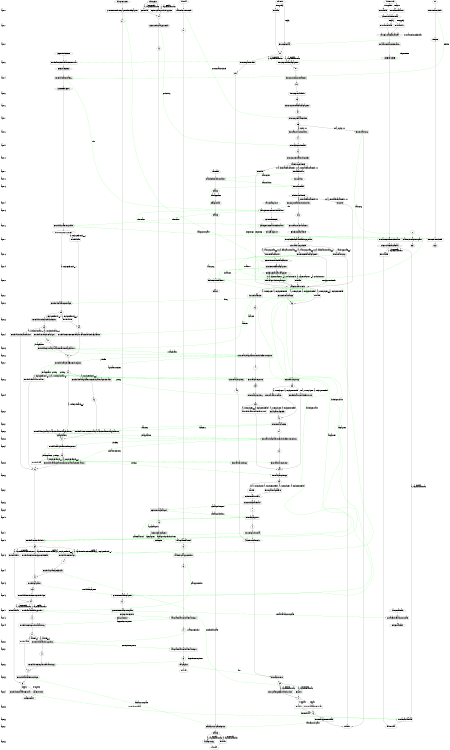digraph state_graph {
	rankdir=TB;
	size="8,5;"
	layer_0 [shape=plaintext, label="layer 0"];
	layer_1 [shape=plaintext, label="layer 1"];
	layer_0 -> layer_1 [style=invis];
	layer_2 [shape=plaintext, label="layer 2"];
	layer_1 -> layer_2 [style=invis];
	layer_3 [shape=plaintext, label="layer 3"];
	layer_2 -> layer_3 [style=invis];
	layer_4 [shape=plaintext, label="layer 4"];
	layer_3 -> layer_4 [style=invis];
	layer_5 [shape=plaintext, label="layer 5"];
	layer_4 -> layer_5 [style=invis];
	layer_6 [shape=plaintext, label="layer 6"];
	layer_5 -> layer_6 [style=invis];
	layer_7 [shape=plaintext, label="layer 7"];
	layer_6 -> layer_7 [style=invis];
	layer_8 [shape=plaintext, label="layer 8"];
	layer_7 -> layer_8 [style=invis];
	layer_9 [shape=plaintext, label="layer 9"];
	layer_8 -> layer_9 [style=invis];
	layer_10 [shape=plaintext, label="layer 10"];
	layer_9 -> layer_10 [style=invis];
	layer_11 [shape=plaintext, label="layer 11"];
	layer_10 -> layer_11 [style=invis];
	layer_12 [shape=plaintext, label="layer 12"];
	layer_11 -> layer_12 [style=invis];
	layer_13 [shape=plaintext, label="layer 13"];
	layer_12 -> layer_13 [style=invis];
	layer_14 [shape=plaintext, label="layer 14"];
	layer_13 -> layer_14 [style=invis];
	layer_15 [shape=plaintext, label="layer 15"];
	layer_14 -> layer_15 [style=invis];
	layer_16 [shape=plaintext, label="layer 16"];
	layer_15 -> layer_16 [style=invis];
	layer_17 [shape=plaintext, label="layer 17"];
	layer_16 -> layer_17 [style=invis];
	layer_18 [shape=plaintext, label="layer 18"];
	layer_17 -> layer_18 [style=invis];
	layer_19 [shape=plaintext, label="layer 19"];
	layer_18 -> layer_19 [style=invis];
	layer_20 [shape=plaintext, label="layer 20"];
	layer_19 -> layer_20 [style=invis];
	layer_21 [shape=plaintext, label="layer 21"];
	layer_20 -> layer_21 [style=invis];
	layer_22 [shape=plaintext, label="layer 22"];
	layer_21 -> layer_22 [style=invis];
	layer_23 [shape=plaintext, label="layer 23"];
	layer_22 -> layer_23 [style=invis];
	layer_24 [shape=plaintext, label="layer 24"];
	layer_23 -> layer_24 [style=invis];
	layer_25 [shape=plaintext, label="layer 25"];
	layer_24 -> layer_25 [style=invis];
	layer_26 [shape=plaintext, label="layer 26"];
	layer_25 -> layer_26 [style=invis];
	layer_27 [shape=plaintext, label="layer 27"];
	layer_26 -> layer_27 [style=invis];
	layer_28 [shape=plaintext, label="layer 28"];
	layer_27 -> layer_28 [style=invis];
	layer_29 [shape=plaintext, label="layer 29"];
	layer_28 -> layer_29 [style=invis];
	layer_30 [shape=plaintext, label="layer 30"];
	layer_29 -> layer_30 [style=invis];
	layer_31 [shape=plaintext, label="layer 31"];
	layer_30 -> layer_31 [style=invis];
	layer_32 [shape=plaintext, label="layer 32"];
	layer_31 -> layer_32 [style=invis];
	layer_33 [shape=plaintext, label="layer 33"];
	layer_32 -> layer_33 [style=invis];
	layer_34 [shape=plaintext, label="layer 34"];
	layer_33 -> layer_34 [style=invis];
	layer_35 [shape=plaintext, label="layer 35"];
	layer_34 -> layer_35 [style=invis];
	layer_36 [shape=plaintext, label="layer 36"];
	layer_35 -> layer_36 [style=invis];
	layer_37 [shape=plaintext, label="layer 37"];
	layer_36 -> layer_37 [style=invis];
	layer_38 [shape=plaintext, label="layer 38"];
	layer_37 -> layer_38 [style=invis];
	layer_39 [shape=plaintext, label="layer 39"];
	layer_38 -> layer_39 [style=invis];
	layer_40 [shape=plaintext, label="layer 40"];
	layer_39 -> layer_40 [style=invis];
	layer_41 [shape=plaintext, label="layer 41"];
	layer_40 -> layer_41 [style=invis];
	layer_42 [shape=plaintext, label="layer 42"];
	layer_41 -> layer_42 [style=invis];
	layer_43 [shape=plaintext, label="layer 43"];
	layer_42 -> layer_43 [style=invis];
	layer_44 [shape=plaintext, label="layer 44"];
	layer_43 -> layer_44 [style=invis];
	layer_45 [shape=plaintext, label="layer 45"];
	layer_44 -> layer_45 [style=invis];
	layer_46 [shape=plaintext, label="layer 46"];
	layer_45 -> layer_46 [style=invis];
	layer_47 [shape=plaintext, label="layer 47"];
	layer_46 -> layer_47 [style=invis];
	layer_48 [shape=plaintext, label="layer 48"];
	layer_47 -> layer_48 [style=invis];
	layer_49 [shape=plaintext, label="layer 49"];
	layer_48 -> layer_49 [style=invis];
	layer_50 [shape=plaintext, label="layer 50"];
	layer_49 -> layer_50 [style=invis];
	layer_51 [shape=plaintext, label="layer 51"];
	layer_50 -> layer_51 [style=invis];
	layer_52 [shape=plaintext, label="layer 52"];
	layer_51 -> layer_52 [style=invis];
	layer_53 [shape=plaintext, label="layer 53"];
	layer_52 -> layer_53 [style=invis];
	layer_54 [shape=plaintext, label="layer 54"];
	layer_53 -> layer_54 [style=invis];
	layer_55 [shape=plaintext, label="layer 55"];
	layer_54 -> layer_55 [style=invis];
	layer_56 [shape=plaintext, label="layer 56"];
	layer_55 -> layer_56 [style=invis];
	layer_57 [shape=plaintext, label="layer 57"];
	layer_56 -> layer_57 [style=invis];
	layer_58 [shape=plaintext, label="layer 58"];
	layer_57 -> layer_58 [style=invis];
	
	/* States */
	Firm_XXX2 [label = "XXX2"]
	Firm_UPDATE [label = "UPDATE"]
	Firm_XXX [label = "XXX"]
	Firm_15 [label = "15"]
	Firm_start_Firm [label = "start_Firm"]
	Firm_09b [label = "09b"]
	Firm_08 [label = "08"]
	Firm_07 [label = "07"]
	Firm_09a [label = "09a"]
	Firm_06 [label = "06"]
	Firm_03d [label = "03d"]
	Firm_09c [label = "09c"]
	Firm_05b [label = "05b"]
	Firm_05a [label = "05a"]
	Firm_04 [label = "04"]
	Firm_03c [label = "03c"]
	Firm_03 [label = "03"]
	Firm_Firm_tries_to_resolve_financial_crisis [label = "Firm_tries_to_resolve_financial_crisis"]
	Firm_Firm_bankruptcy_checked [label = "Firm_bankruptcy_checked"]
	Firm_End_Firm_Financial_Role [label = "End_Firm_Financial_Role"]
	Firm_0003 [label = "0003"]
	Firm_end_Firm [label = "end_Firm"]
	Firm_004 [label = "004"]
	Firm_003 [label = "003"]
	Firm_002 [label = "002"]
	Firm_001 [label = "001"]
	Firm_End_Firm_Credit_Role [label = "End_Firm_Credit_Role"]
	Firm_Firm_Credit_02 [label = "Firm_Credit_02"]
	Firm_Start_Firm_Credit_Role [label = "Start_Firm_Credit_Role"]
	Firm_14 [label = "14"]
	Firm_13b [label = "13b"]
	Firm_Start_Firm_Seller_Role [label = "Start_Firm_Seller_Role"]
	Firm_12 [label = "12"]
	Firm_11 [label = "11"]
	Firm_End_Firm_Labour_Role [label = "End_Firm_Labour_Role"]
	Firm_Start_Firm_Labour_Role [label = "Start_Firm_Labour_Role"]
	Firm_End_Firm_Financial_Management [label = "End_Firm_Financial_Management"]
	Firm_02 [label = "02"]
	Firm_00b [label = "00b"]
	Firm_00 [label = "00"]
	Firm_01 [label = "01"]
	Firm_005 [label = "005"]
	Household_WAITORDERSTATUS [label = "WAITORDERSTATUS"]
	Household_SELECTSTRATEGY [label = "SELECTSTRATEGY"]
	Household_START_HOUSEHOLD [label = "START_HOUSEHOLD"]
	Household_end_Household [label = "end_Household"]
	Household_05 [label = "05"]
	Household_04 [label = "04"]
	Household_03 [label = "03"]
	Household_02 [label = "02"]
	Household_01b [label = "01b"]
	Household_01 [label = "01"]
	Household_01e [label = "01e"]
	Household_01a [label = "01a"]
	Household_01d [label = "01d"]
	Household_EXIT_FINANCIAL_MARKET [label = "EXIT_FINANCIAL_MARKET"]
	Household_12 [label = "12"]
	Household_14 [label = "14"]
	Household_11 [label = "11"]
	Household_10 [label = "10"]
	Household_15 [label = "15"]
	Household_08b [label = "08b"]
	Household_08 [label = "08"]
	Household_07 [label = "07"]
	Household_09 [label = "09"]
	Household_06b [label = "06b"]
	Household_06 [label = "06"]
	Mall_end_Mall [label = "end_Mall"]
	Mall_05 [label = "05"]
	Mall_04 [label = "04"]
	Mall_03 [label = "03"]
	Mall_02 [label = "02"]
	Mall_01 [label = "01"]
	Mall_start_Mall [label = "start_Mall"]
	IGFirm_end_IGFirm [label = "end_IGFirm"]
	IGFirm_03 [label = "03"]
	IGFirm_02 [label = "02"]
	IGFirm_01 [label = "01"]
	IGFirm_start_IGFirm [label = "start_IGFirm"]
	Eurostat_WAITENDMARKET [label = "WAITENDMARKET"]
	Eurostat_end_Eurostat [label = "end_Eurostat"]
	Eurostat_End_Eurostat_Financial_Data [label = "End_Eurostat_Financial_Data"]
	Eurostat_Start_Eurostat_Financial_Data [label = "Start_Eurostat_Financial_Data"]
	Eurostat_Start_Eurostat_Firm_Data [label = "Start_Eurostat_Firm_Data"]
	Eurostat_start_Eurostat [label = "start_Eurostat"]
	Clearinghouse_end_Clearinghouse [label = "end_Clearinghouse"]
	Clearinghouse_COMPUTEDPRICES [label = "COMPUTEDPRICES"]
	Clearinghouse_start_Clearinghouse [label = "start_Clearinghouse"]
	Bank_BB1 [label = "BB1"]
	Bank_BB [label = "BB"]
	Bank_end_Bank [label = "end_Bank"]
	Bank_Bank_05 [label = "Bank_05"]
	Bank_Bank_04 [label = "Bank_04"]
	Bank_Bank_03 [label = "Bank_03"]
	Bank_Bank_02 [label = "Bank_02"]
	Bank_start_Bank [label = "start_Bank"]
	Government_end_Government [label = "end_Government"]
	Government_02 [label = "02"]
	Government_01 [label = "01"]
	Government_start_Government [label = "start_Government"]
	Central_Bank_end_Central_Bank [label = "end_Central_Bank"]
	Central_Bank_start_Central_Bank [label = "start_Central_Bank"]
	Firm_Firm_calc_production_quantity_005_01 [label = "Firm_calc_production_quantity", shape = rect]
	Firm_Firm_set_quantities_zero_00_00b [label = "Firm_set_quantities_zero", shape = rect]
	Firm_Firm_calc_input_demands_01_02 [label = "Firm_calc_input_demands", shape = rect]
	Firm_Firm_calc_production_quantity_2_End_Firm_Financial_Management_Start_Firm_Labour_Role [label = "Firm_calc_production_quantity_2", shape = rect]
	Firm_Firm_idle_End_Firm_Financial_Management_Start_Firm_Labour_Role [label = "Firm_idle", shape = rect]
	Firm_Firm_send_capital_demand_End_Firm_Labour_Role_11 [label = "Firm_send_capital_demand", shape = rect]
	Firm_Firm_calc_pay_costs_11_12 [label = "Firm_calc_pay_costs", shape = rect]
	Firm_Firm_send_goods_to_mall_12_Start_Firm_Seller_Role [label = "Firm_send_goods_to_mall", shape = rect]
	Firm_Firm_calc_revenue_Start_Firm_Seller_Role_13b [label = "Firm_calc_revenue", shape = rect]
	Firm_Firm_update_specific_skills_of_workers_13b_14 [label = "Firm_update_specific_skills_of_workers", shape = rect]
	Firm_Firm_idle_13b_14 [label = "Firm_idle", shape = rect]
	Firm_Firm_ask_for_loan_Start_Firm_Credit_Role_Firm_Credit_02 [label = "Firm_ask_for_loan", shape = rect]
	Firm_Firm_choose_bank_Firm_Credit_02_End_Firm_Credit_Role [label = "Firm_choose_bank", shape = rect]
	Firm_Firm_compute_financial_payments_00_001 [label = "Firm_compute_financial_payments", shape = rect]
	Firm_Firm_compute_income_statement_001_002 [label = "Firm_compute_income_statement", shape = rect]
	Firm_Firm_compute_dividends_002_003 [label = "Firm_compute_dividends", shape = rect]
	Firm_Firm_compute_total_financial_payments_003_004 [label = "Firm_compute_total_financial_payments", shape = rect]
	Firm_Firm_compute_balance_sheet_004_005 [label = "Firm_compute_balance_sheet", shape = rect]
	Firm_Firm_in_bankruptcy_005_end_Firm [label = "Firm_in_bankruptcy", shape = rect]
	Firm_Firm_compute_total_liquidity_needs_02_Start_Firm_Credit_Role [label = "Firm_compute_total_liquidity_needs", shape = rect]
	Firm_Firm_compute_and_send_stock_orders_End_Firm_Credit_Role_0003 [label = "Firm_compute_and_send_stock_orders", shape = rect]
	Firm_Firm_reads_stock_transactions_0003_End_Firm_Financial_Role [label = "Firm_reads_stock_transactions", shape = rect]
	Firm_Firm_check_financial_and_bankruptcy_state_End_Firm_Financial_Role_Firm_bankruptcy_checked [label = "Firm_check_financial_and_bankruptcy_state", shape = rect]
	Firm_Firm_in_bankruptcy_Firm_bankruptcy_checked_end_Firm [label = "Firm_in_bankruptcy", shape = rect]
	Firm_Firm_in_financial_crisis_Firm_bankruptcy_checked_Firm_tries_to_resolve_financial_crisis [label = "Firm_in_financial_crisis", shape = rect]
	Firm_Firm_execute_financial_payments_Firm_tries_to_resolve_financial_crisis_End_Firm_Financial_Management [label = "Firm_execute_financial_payments", shape = rect]
	Firm_Firm_execute_financial_payments_Firm_bankruptcy_checked_Start_Firm_Labour_Role [label = "Firm_execute_financial_payments", shape = rect]
	Firm_Firm_idle_Start_Firm_Credit_Role_Start_Firm_Labour_Role [label = "Firm_idle", shape = rect]
	Firm_Firm_idle_End_Firm_Credit_Role_Start_Firm_Labour_Role [label = "Firm_idle", shape = rect]
	Firm_Firm_send_vacancies_Start_Firm_Labour_Role_03 [label = "Firm_send_vacancies", shape = rect]
	Firm_Firm_send_redundancies_Start_Firm_Labour_Role_03c [label = "Firm_send_redundancies", shape = rect]
	Firm_Firm_idle_Start_Firm_Labour_Role_03c [label = "Firm_idle", shape = rect]
	Firm_Firm_read_job_applications_send_job_offer_or_rejection_03_04 [label = "Firm_read_job_applications_send_job_offer_or_rejection", shape = rect]
	Firm_Firm_read_job_responses_04_05a [label = "Firm_read_job_responses", shape = rect]
	Firm_Firm_read_job_quitting_05a_05b [label = "Firm_read_job_quitting", shape = rect]
	Firm_Firm_read_job_quitting_00b_09c [label = "Firm_read_job_quitting", shape = rect]
	Firm_Firm_read_job_quitting_03c_03d [label = "Firm_read_job_quitting", shape = rect]
	Firm_Firm_start_labour_market_03d_06 [label = "Firm_start_labour_market", shape = rect]
	Firm_Firm_finish_labour_market_first_round_03d_09a [label = "Firm_finish_labour_market_first_round", shape = rect]
	Firm_Firm_finish_labour_market_first_round_05b_09a [label = "Firm_finish_labour_market_first_round", shape = rect]
	Firm_Firm_update_wage_offer_05b_06 [label = "Firm_update_wage_offer", shape = rect]
	Firm_Firm_send_vacancies_2_06_07 [label = "Firm_send_vacancies_2", shape = rect]
	Firm_Firm_read_job_applications_send_job_offer_or_rejection_2_07_08 [label = "Firm_read_job_applications_send_job_offer_or_rejection_2", shape = rect]
	Firm_Firm_read_job_responses_2_08_09a [label = "Firm_read_job_responses_2", shape = rect]
	Firm_Firm_read_job_quitting_2_09a_09b [label = "Firm_read_job_quitting_2", shape = rect]
	Firm_Firm_read_job_quitting_2_09c_Start_Firm_Seller_Role [label = "Firm_read_job_quitting_2", shape = rect]
	Firm_Firm_update_wage_offer_2_09b_End_Firm_Labour_Role [label = "Firm_update_wage_offer_2", shape = rect]
	Firm_Firm_idle_09b_End_Firm_Labour_Role [label = "Firm_idle", shape = rect]
	Firm_Firm_receive_data_start_Firm_00 [label = "Firm_receive_data", shape = rect]
	Firm_Firm_idle_start_Firm_00 [label = "Firm_idle", shape = rect]
	Firm_Firm_send_data_to_Eurostat_14_15 [label = "Firm_send_data_to_Eurostat", shape = rect]
	Firm_Firm_idle_14_15 [label = "Firm_idle", shape = rect]
	Firm_Firm_send_payments_to_bank_15_end_Firm [label = "Firm_send_payments_to_bank", shape = rect]
	Firm_Firm_send_stock_info_XXX_UPDATE [label = "Firm_send_stock_info", shape = rect]
	Firm_Firm_receive_stock_info_UPDATE_XXX2 [label = "Firm_receive_stock_info", shape = rect]
	Household_Household_receive_dividends_06_06b [label = "Household_receive_dividends", shape = rect]
	Household_Household_idle_06b_09 [label = "Household_idle", shape = rect]
	Household_Household_receive_wage_06b_07 [label = "Household_receive_wage", shape = rect]
	Household_Household_update_specific_skills_07_08 [label = "Household_update_specific_skills", shape = rect]
	Household_Household_receive_unemployment_benefits_06b_08 [label = "Household_receive_unemployment_benefits", shape = rect]
	Household_Household_pay_taxes_08_08b [label = "Household_pay_taxes", shape = rect]
	Household_Household_determine_consumption_budget_08b_09 [label = "Household_determine_consumption_budget", shape = rect]
	Household_Household_idle_09_15 [label = "Household_idle", shape = rect]
	Household_Household_rank_and_buy_goods_1_09_10 [label = "Household_rank_and_buy_goods_1", shape = rect]
	Household_Household_receive_goods_read_rationing_10_11 [label = "Household_receive_goods_read_rationing", shape = rect]
	Household_Household_idle_11_14 [label = "Household_idle", shape = rect]
	Household_Household_rank_and_buy_goods_2_11_12 [label = "Household_rank_and_buy_goods_2", shape = rect]
	Household_Household_receive_goods_read_rationing_2_12_14 [label = "Household_receive_goods_read_rationing_2", shape = rect]
	Household_Household_handle_leftover_budget_14_15 [label = "Household_handle_leftover_budget", shape = rect]
	Household_Household_read_firing_messages_EXIT_FINANCIAL_MARKET_01d [label = "Household_read_firing_messages", shape = rect]
	Household_Household_idle_01d_01a [label = "Household_idle", shape = rect]
	Household_Household_idle_EXIT_FINANCIAL_MARKET_01a [label = "Household_idle", shape = rect]
	Household_Household_OTJS_read_job_vacancies_and_send_applications_01e_01 [label = "Household_OTJS_read_job_vacancies_and_send_applications", shape = rect]
	Household_Household_UNEMPLOYED_read_job_vacancies_and_send_applications_01a_01 [label = "Household_UNEMPLOYED_read_job_vacancies_and_send_applications", shape = rect]
	Household_Household_on_the_job_search_decision_01d_01b [label = "Household_on_the_job_search_decision", shape = rect]
	Household_Household_on_the_job_search_yes_01b_01e [label = "Household_on_the_job_search_yes", shape = rect]
	Household_Household_on_the_job_search_no_01b_06 [label = "Household_on_the_job_search_no", shape = rect]
	Household_Household_read_job_offers_send_response_01_02 [label = "Household_read_job_offers_send_response", shape = rect]
	Household_Household_finish_labour_market_02_06 [label = "Household_finish_labour_market", shape = rect]
	Household_Household_read_application_rejection_update_wage_reservation_02_03 [label = "Household_read_application_rejection_update_wage_reservation", shape = rect]
	Household_Household_OTJS_read_job_vacancies_and_send_applications_2_02_04 [label = "Household_OTJS_read_job_vacancies_and_send_applications_2", shape = rect]
	Household_Household_UNEMPLOYED_read_job_vacancies_and_send_applications_2_03_04 [label = "Household_UNEMPLOYED_read_job_vacancies_and_send_applications_2", shape = rect]
	Household_Household_read_job_offers_send_response_2_04_05 [label = "Household_read_job_offers_send_response_2", shape = rect]
	Household_Household_read_application_rejection_update_wage_reservation_2_05_06 [label = "Household_read_application_rejection_update_wage_reservation_2", shape = rect]
	Household_Household_idle_05_06 [label = "Household_idle", shape = rect]
	Household_Household_send_data_to_Eurostat_15_end_Household [label = "Household_send_data_to_Eurostat", shape = rect]
	Household_Household_idle_15_end_Household [label = "Household_idle", shape = rect]
	Household_Household_receive_info_asset_to_eurostat_START_HOUSEHOLD_SELECTSTRATEGY [label = "Household_receive_info_asset_to_eurostat", shape = rect]
	Household_Household_select_strategy_SELECTSTRATEGY_WAITORDERSTATUS [label = "Household_select_strategy", shape = rect]
	Household_Household_update_its_portfolio_WAITORDERSTATUS_EXIT_FINANCIAL_MARKET [label = "Household_update_its_portfolio", shape = rect]
	Mall_Mall_send_current_stocks_start_Mall_01 [label = "Mall_send_current_stocks", shape = rect]
	Mall_Mall_update_mall_stock_01_02 [label = "Mall_update_mall_stock", shape = rect]
	Mall_Mall_send_quality_price_info_1_02_03 [label = "Mall_send_quality_price_info_1", shape = rect]
	Mall_Mall_update_mall_stocks_sales_rationing_1_03_04 [label = "Mall_update_mall_stocks_sales_rationing_1", shape = rect]
	Mall_Mall_update_mall_stocks_sales_rationing_2_04_05 [label = "Mall_update_mall_stocks_sales_rationing_2", shape = rect]
	Mall_Mall_pay_firm_05_end_Mall [label = "Mall_pay_firm", shape = rect]
	IGFirm_IGFirm_update_productivity_price_start_IGFirm_01 [label = "IGFirm_update_productivity_price", shape = rect]
	IGFirm_IGFirm_idle_start_IGFirm_01 [label = "IGFirm_idle", shape = rect]
	IGFirm_IGFirm_send_quality_price_info_01_02 [label = "IGFirm_send_quality_price_info", shape = rect]
	IGFirm_IGFirm_send_capital_good_02_03 [label = "IGFirm_send_capital_good", shape = rect]
	IGFirm_IGFirm_receive_payment_03_end_IGFirm [label = "IGFirm_receive_payment", shape = rect]
	Eurostat_Eurostat_Initialization_start_Eurostat_Start_Eurostat_Firm_Data [label = "Eurostat_Initialization", shape = rect]
	Eurostat_Eurostat_idle_start_Eurostat_Start_Eurostat_Firm_Data [label = "Eurostat_idle", shape = rect]
	Eurostat_Eurostat_send_data_Start_Eurostat_Firm_Data_Start_Eurostat_Financial_Data [label = "Eurostat_send_data", shape = rect]
	Eurostat_Eurostat_idle_Start_Eurostat_Firm_Data_Start_Eurostat_Financial_Data [label = "Eurostat_idle", shape = rect]
	Eurostat_Eurostat_calculate_data_End_Eurostat_Financial_Data_end_Eurostat [label = "Eurostat_calculate_data", shape = rect]
	Eurostat_Eurostat_idle_End_Eurostat_Financial_Data_end_Eurostat [label = "Eurostat_idle", shape = rect]
	Eurostat_Eurastat_send_asset_information_Start_Eurostat_Financial_Data_WAITENDMARKET [label = "Eurastat_send_asset_information", shape = rect]
	Eurostat_Eurostat_receive_asset_information_WAITENDMARKET_End_Eurostat_Financial_Data [label = "Eurostat_receive_asset_information", shape = rect]
	Clearinghouse_ClearingHouse_receive_orders_and_run_start_Clearinghouse_COMPUTEDPRICES [label = "ClearingHouse_receive_orders_and_run", shape = rect]
	Clearinghouse_ClearingHouse_send_asset_information_COMPUTEDPRICES_end_Clearinghouse [label = "ClearingHouse_send_asset_information", shape = rect]
	Bank_Bank_decide_credit_conditions_start_Bank_Bank_02 [label = "Bank_decide_credit_conditions", shape = rect]
	Bank_Bank_give_loan_Bank_02_Bank_03 [label = "Bank_give_loan", shape = rect]
	Bank_Bank_receive_installment_Bank_03_Bank_04 [label = "Bank_receive_installment", shape = rect]
	Bank_Bank_account_update_deposits_Bank_04_Bank_05 [label = "Bank_account_update_deposits", shape = rect]
	Bank_Bank_accounting_Bank_05_end_Bank [label = "Bank_accounting", shape = rect]
	Bank_Bank_idle_Bank_05_end_Bank [label = "Bank_idle", shape = rect]
	Bank_Bank_receive_account_update_BB_BB1 [label = "Bank_receive_account_update", shape = rect]
	Government_Government_send_unemployment_benefit_payment_start_Government_01 [label = "Government_send_unemployment_benefit_payment", shape = rect]
	Government_Government_read_tax_payment_01_02 [label = "Government_read_tax_payment", shape = rect]
	Government_Government_send_account_update_02_end_Government [label = "Government_send_account_update", shape = rect]
	Central_Bank_Central_Bank_read_account_update_start_Central_Bank_end_Central_Bank [label = "Central_Bank_read_account_update", shape = rect]
	
	/* Transitions */
	Firm_005 -> Firm_Firm_calc_production_quantity_005_01 [ label = "a->equity>0.0"];
	Firm_Firm_calc_production_quantity_005_01 -> Firm_01;
	Firm_00 -> Firm_Firm_set_quantities_zero_00_00b [ label = "not monthly\na->day_of_month_to_act"];
	Firm_Firm_set_quantities_zero_00_00b -> Firm_00b;
	Firm_01 -> Firm_Firm_calc_input_demands_01_02;
	Firm_Firm_calc_input_demands_01_02 -> Firm_02;
	Firm_End_Firm_Financial_Management -> Firm_Firm_calc_production_quantity_2_End_Firm_Financial_Management_Start_Firm_Labour_Role [ label = "not a->payment_account>=a->production_costs"];
	Firm_Firm_calc_production_quantity_2_End_Firm_Financial_Management_Start_Firm_Labour_Role -> Firm_Start_Firm_Labour_Role;
	Firm_End_Firm_Financial_Management -> Firm_Firm_idle_End_Firm_Financial_Management_Start_Firm_Labour_Role [ label = "a->payment_account>=a->production_costs"];
	Firm_Firm_idle_End_Firm_Financial_Management_Start_Firm_Labour_Role -> Firm_Start_Firm_Labour_Role;
	Firm_End_Firm_Labour_Role -> Firm_Firm_send_capital_demand_End_Firm_Labour_Role_11;
	Firm_Firm_send_capital_demand_End_Firm_Labour_Role_11 -> Firm_11;
	Firm_11 -> Firm_Firm_calc_pay_costs_11_12;
	Firm_Firm_calc_pay_costs_11_12 -> Firm_12;
	Firm_12 -> Firm_Firm_send_goods_to_mall_12_Start_Firm_Seller_Role;
	Firm_Firm_send_goods_to_mall_12_Start_Firm_Seller_Role -> Firm_Start_Firm_Seller_Role;
	Firm_Start_Firm_Seller_Role -> Firm_Firm_calc_revenue_Start_Firm_Seller_Role_13b;
	Firm_Firm_calc_revenue_Start_Firm_Seller_Role_13b -> Firm_13b;
	Firm_13b -> Firm_Firm_update_specific_skills_of_workers_13b_14 [ label = "monthly\na->day_of_month_to_act"];
	Firm_Firm_update_specific_skills_of_workers_13b_14 -> Firm_14;
	Firm_13b -> Firm_Firm_idle_13b_14 [ label = "not monthly\na->day_of_month_to_act"];
	Firm_Firm_idle_13b_14 -> Firm_14;
	Firm_Start_Firm_Credit_Role -> Firm_Firm_ask_for_loan_Start_Firm_Credit_Role_Firm_Credit_02 [ label = "a->external_financial_needs>0.0"];
	Firm_Firm_ask_for_loan_Start_Firm_Credit_Role_Firm_Credit_02 -> Firm_Firm_Credit_02;
	Firm_Firm_Credit_02 -> Firm_Firm_choose_bank_Firm_Credit_02_End_Firm_Credit_Role;
	Firm_Firm_choose_bank_Firm_Credit_02_End_Firm_Credit_Role -> Firm_End_Firm_Credit_Role;
	Firm_00 -> Firm_Firm_compute_financial_payments_00_001 [ label = "monthly\na->day_of_month_to_act"];
	Firm_Firm_compute_financial_payments_00_001 -> Firm_001;
	Firm_001 -> Firm_Firm_compute_income_statement_001_002;
	Firm_Firm_compute_income_statement_001_002 -> Firm_002;
	Firm_002 -> Firm_Firm_compute_dividends_002_003;
	Firm_Firm_compute_dividends_002_003 -> Firm_003;
	Firm_003 -> Firm_Firm_compute_total_financial_payments_003_004;
	Firm_Firm_compute_total_financial_payments_003_004 -> Firm_004;
	Firm_004 -> Firm_Firm_compute_balance_sheet_004_005;
	Firm_Firm_compute_balance_sheet_004_005 -> Firm_005;
	Firm_005 -> Firm_Firm_in_bankruptcy_005_end_Firm [ label = "not a->equity>0.0"];
	Firm_Firm_in_bankruptcy_005_end_Firm -> Firm_end_Firm;
	Firm_02 -> Firm_Firm_compute_total_liquidity_needs_02_Start_Firm_Credit_Role;
	Firm_Firm_compute_total_liquidity_needs_02_Start_Firm_Credit_Role -> Firm_Start_Firm_Credit_Role;
	Firm_End_Firm_Credit_Role -> Firm_Firm_compute_and_send_stock_orders_End_Firm_Credit_Role_0003 [ label = "a->external_financial_needs>0.0"];
	Firm_Firm_compute_and_send_stock_orders_End_Firm_Credit_Role_0003 -> Firm_0003;
	Firm_0003 -> Firm_Firm_reads_stock_transactions_0003_End_Firm_Financial_Role;
	Firm_Firm_reads_stock_transactions_0003_End_Firm_Financial_Role -> Firm_End_Firm_Financial_Role;
	Firm_End_Firm_Financial_Role -> Firm_Firm_check_financial_and_bankruptcy_state_End_Firm_Financial_Role_Firm_bankruptcy_checked;
	Firm_Firm_check_financial_and_bankruptcy_state_End_Firm_Financial_Role_Firm_bankruptcy_checked -> Firm_Firm_bankruptcy_checked;
	Firm_Firm_bankruptcy_checked -> Firm_Firm_in_bankruptcy_Firm_bankruptcy_checked_end_Firm [ label = "a->bankruptcy_state==1"];
	Firm_Firm_in_bankruptcy_Firm_bankruptcy_checked_end_Firm -> Firm_end_Firm;
	Firm_Firm_bankruptcy_checked -> Firm_Firm_in_financial_crisis_Firm_bankruptcy_checked_Firm_tries_to_resolve_financial_crisis [ label = "a->bankruptcy_state==0&&a->financial_crisis_state==1"];
	Firm_Firm_in_financial_crisis_Firm_bankruptcy_checked_Firm_tries_to_resolve_financial_crisis -> Firm_Firm_tries_to_resolve_financial_crisis;
	Firm_Firm_tries_to_resolve_financial_crisis -> Firm_Firm_execute_financial_payments_Firm_tries_to_resolve_financial_crisis_End_Firm_Financial_Management;
	Firm_Firm_execute_financial_payments_Firm_tries_to_resolve_financial_crisis_End_Firm_Financial_Management -> Firm_End_Firm_Financial_Management;
	Firm_Firm_bankruptcy_checked -> Firm_Firm_execute_financial_payments_Firm_bankruptcy_checked_Start_Firm_Labour_Role [ label = "a->bankruptcy_state==0&&a->financial_crisis_state==0"];
	Firm_Firm_execute_financial_payments_Firm_bankruptcy_checked_Start_Firm_Labour_Role -> Firm_Start_Firm_Labour_Role;
	Firm_Start_Firm_Credit_Role -> Firm_Firm_idle_Start_Firm_Credit_Role_Start_Firm_Labour_Role [ label = "not a->external_financial_needs>0.0"];
	Firm_Firm_idle_Start_Firm_Credit_Role_Start_Firm_Labour_Role -> Firm_Start_Firm_Labour_Role;
	Firm_End_Firm_Credit_Role -> Firm_Firm_idle_End_Firm_Credit_Role_Start_Firm_Labour_Role [ label = "not a->external_financial_needs>0.0"];
	Firm_Firm_idle_End_Firm_Credit_Role_Start_Firm_Labour_Role -> Firm_Start_Firm_Labour_Role;
	Firm_Start_Firm_Labour_Role -> Firm_Firm_send_vacancies_Start_Firm_Labour_Role_03 [ label = "a->no_employees<a->employees_needed"];
	Firm_Firm_send_vacancies_Start_Firm_Labour_Role_03 -> Firm_03;
	Firm_Start_Firm_Labour_Role -> Firm_Firm_send_redundancies_Start_Firm_Labour_Role_03c [ label = "a->no_employees>a->employees_needed"];
	Firm_Firm_send_redundancies_Start_Firm_Labour_Role_03c -> Firm_03c;
	Firm_Start_Firm_Labour_Role -> Firm_Firm_idle_Start_Firm_Labour_Role_03c [ label = "a->no_employees==a->employees_needed"];
	Firm_Firm_idle_Start_Firm_Labour_Role_03c -> Firm_03c;
	Firm_03 -> Firm_Firm_read_job_applications_send_job_offer_or_rejection_03_04;
	Firm_Firm_read_job_applications_send_job_offer_or_rejection_03_04 -> Firm_04;
	Firm_04 -> Firm_Firm_read_job_responses_04_05a;
	Firm_Firm_read_job_responses_04_05a -> Firm_05a;
	Firm_05a -> Firm_Firm_read_job_quitting_05a_05b;
	Firm_Firm_read_job_quitting_05a_05b -> Firm_05b;
	Firm_00b -> Firm_Firm_read_job_quitting_00b_09c;
	Firm_Firm_read_job_quitting_00b_09c -> Firm_09c;
	Firm_03c -> Firm_Firm_read_job_quitting_03c_03d;
	Firm_Firm_read_job_quitting_03c_03d -> Firm_03d;
	Firm_03d -> Firm_Firm_start_labour_market_03d_06 [ label = "a->no_employees<a->employees_needed"];
	Firm_Firm_start_labour_market_03d_06 -> Firm_06;
	Firm_03d -> Firm_Firm_finish_labour_market_first_round_03d_09a [ label = "not a->no_employees<a->employees_needed"];
	Firm_Firm_finish_labour_market_first_round_03d_09a -> Firm_09a;
	Firm_05b -> Firm_Firm_finish_labour_market_first_round_05b_09a [ label = "a->no_employees==a->employees_needed"];
	Firm_Firm_finish_labour_market_first_round_05b_09a -> Firm_09a;
	Firm_05b -> Firm_Firm_update_wage_offer_05b_06 [ label = "a->no_employees<a->employees_needed"];
	Firm_Firm_update_wage_offer_05b_06 -> Firm_06;
	Firm_06 -> Firm_Firm_send_vacancies_2_06_07;
	Firm_Firm_send_vacancies_2_06_07 -> Firm_07;
	Firm_07 -> Firm_Firm_read_job_applications_send_job_offer_or_rejection_2_07_08;
	Firm_Firm_read_job_applications_send_job_offer_or_rejection_2_07_08 -> Firm_08;
	Firm_08 -> Firm_Firm_read_job_responses_2_08_09a;
	Firm_Firm_read_job_responses_2_08_09a -> Firm_09a;
	Firm_09a -> Firm_Firm_read_job_quitting_2_09a_09b;
	Firm_Firm_read_job_quitting_2_09a_09b -> Firm_09b;
	Firm_09c -> Firm_Firm_read_job_quitting_2_09c_Start_Firm_Seller_Role;
	Firm_Firm_read_job_quitting_2_09c_Start_Firm_Seller_Role -> Firm_Start_Firm_Seller_Role;
	Firm_09b -> Firm_Firm_update_wage_offer_2_09b_End_Firm_Labour_Role [ label = "a->no_employees<a->employees_needed"];
	Firm_Firm_update_wage_offer_2_09b_End_Firm_Labour_Role -> Firm_End_Firm_Labour_Role;
	Firm_09b -> Firm_Firm_idle_09b_End_Firm_Labour_Role [ label = "not a->no_employees<a->employees_needed"];
	Firm_Firm_idle_09b_End_Firm_Labour_Role -> Firm_End_Firm_Labour_Role;
	Firm_start_Firm -> Firm_Firm_receive_data_start_Firm_00 [ label = "monthly\n0"];
	Firm_Firm_receive_data_start_Firm_00 -> Firm_00;
	Firm_start_Firm -> Firm_Firm_idle_start_Firm_00 [ label = "not monthly\n0"];
	Firm_Firm_idle_start_Firm_00 -> Firm_00;
	Firm_14 -> Firm_Firm_send_data_to_Eurostat_14_15 [ label = "monthly\n19"];
	Firm_Firm_send_data_to_Eurostat_14_15 -> Firm_15;
	Firm_14 -> Firm_Firm_idle_14_15 [ label = "not monthly\n19"];
	Firm_Firm_idle_14_15 -> Firm_15;
	Firm_15 -> Firm_Firm_send_payments_to_bank_15_end_Firm;
	Firm_Firm_send_payments_to_bank_15_end_Firm -> Firm_end_Firm;
	Firm_XXX -> Firm_Firm_send_stock_info_XXX_UPDATE;
	Firm_Firm_send_stock_info_XXX_UPDATE -> Firm_UPDATE;
	Firm_UPDATE -> Firm_Firm_receive_stock_info_UPDATE_XXX2;
	Firm_Firm_receive_stock_info_UPDATE_XXX2 -> Firm_XXX2;
	Household_06 -> Household_Household_receive_dividends_06_06b;
	Household_Household_receive_dividends_06_06b -> Household_06b;
	Household_06b -> Household_Household_idle_06b_09 [ label = "not monthly\na->day_of_month_receive_income"];
	Household_Household_idle_06b_09 -> Household_09;
	Household_06b -> Household_Household_receive_wage_06b_07 [ label = "monthly\na->day_of_month_receive_income&&a->employee_firm_id!=-1"];
	Household_Household_receive_wage_06b_07 -> Household_07;
	Household_07 -> Household_Household_update_specific_skills_07_08;
	Household_Household_update_specific_skills_07_08 -> Household_08;
	Household_06b -> Household_Household_receive_unemployment_benefits_06b_08 [ label = "monthly\na->day_of_month_receive_income&&a->employee_firm_id==-1"];
	Household_Household_receive_unemployment_benefits_06b_08 -> Household_08;
	Household_08 -> Household_Household_pay_taxes_08_08b;
	Household_Household_pay_taxes_08_08b -> Household_08b;
	Household_08b -> Household_Household_determine_consumption_budget_08b_09;
	Household_Household_determine_consumption_budget_08b_09 -> Household_09;
	Household_09 -> Household_Household_idle_09_15 [ label = "not monthly\na->day_of_month_to_act"];
	Household_Household_idle_09_15 -> Household_15;
	Household_09 -> Household_Household_rank_and_buy_goods_1_09_10 [ label = "monthly\na->day_of_month_to_act"];
	Household_Household_rank_and_buy_goods_1_09_10 -> Household_10;
	Household_10 -> Household_Household_receive_goods_read_rationing_10_11;
	Household_Household_receive_goods_read_rationing_10_11 -> Household_11;
	Household_11 -> Household_Household_idle_11_14 [ label = "a->rationed!=1"];
	Household_Household_idle_11_14 -> Household_14;
	Household_11 -> Household_Household_rank_and_buy_goods_2_11_12 [ label = "a->rationed==1"];
	Household_Household_rank_and_buy_goods_2_11_12 -> Household_12;
	Household_12 -> Household_Household_receive_goods_read_rationing_2_12_14;
	Household_Household_receive_goods_read_rationing_2_12_14 -> Household_14;
	Household_14 -> Household_Household_handle_leftover_budget_14_15;
	Household_Household_handle_leftover_budget_14_15 -> Household_15;
	Household_EXIT_FINANCIAL_MARKET -> Household_Household_read_firing_messages_EXIT_FINANCIAL_MARKET_01d [ label = "a->employee_firm_id!=-1"];
	Household_Household_read_firing_messages_EXIT_FINANCIAL_MARKET_01d -> Household_01d;
	Household_01d -> Household_Household_idle_01d_01a [ label = "a->employee_firm_id==-1"];
	Household_Household_idle_01d_01a -> Household_01a;
	Household_EXIT_FINANCIAL_MARKET -> Household_Household_idle_EXIT_FINANCIAL_MARKET_01a [ label = "a->employee_firm_id==-1"];
	Household_Household_idle_EXIT_FINANCIAL_MARKET_01a -> Household_01a;
	Household_01e -> Household_Household_OTJS_read_job_vacancies_and_send_applications_01e_01;
	Household_Household_OTJS_read_job_vacancies_and_send_applications_01e_01 -> Household_01;
	Household_01a -> Household_Household_UNEMPLOYED_read_job_vacancies_and_send_applications_01a_01;
	Household_Household_UNEMPLOYED_read_job_vacancies_and_send_applications_01a_01 -> Household_01;
	Household_01d -> Household_Household_on_the_job_search_decision_01d_01b [ label = "a->employee_firm_id!=-1"];
	Household_Household_on_the_job_search_decision_01d_01b -> Household_01b;
	Household_01b -> Household_Household_on_the_job_search_yes_01b_01e [ label = "a->on_the_job_search==1"];
	Household_Household_on_the_job_search_yes_01b_01e -> Household_01e;
	Household_01b -> Household_Household_on_the_job_search_no_01b_06 [ label = "a->on_the_job_search!=1"];
	Household_Household_on_the_job_search_no_01b_06 -> Household_06;
	Household_01 -> Household_Household_read_job_offers_send_response_01_02;
	Household_Household_read_job_offers_send_response_01_02 -> Household_02;
	Household_02 -> Household_Household_finish_labour_market_02_06 [ label = "a->employee_firm_id!=-1&&a->on_the_job_search!=1"];
	Household_Household_finish_labour_market_02_06 -> Household_06;
	Household_02 -> Household_Household_read_application_rejection_update_wage_reservation_02_03 [ label = "a->employee_firm_id==-1"];
	Household_Household_read_application_rejection_update_wage_reservation_02_03 -> Household_03;
	Household_02 -> Household_Household_OTJS_read_job_vacancies_and_send_applications_2_02_04 [ label = "a->on_the_job_search==1"];
	Household_Household_OTJS_read_job_vacancies_and_send_applications_2_02_04 -> Household_04;
	Household_03 -> Household_Household_UNEMPLOYED_read_job_vacancies_and_send_applications_2_03_04;
	Household_Household_UNEMPLOYED_read_job_vacancies_and_send_applications_2_03_04 -> Household_04;
	Household_04 -> Household_Household_read_job_offers_send_response_2_04_05;
	Household_Household_read_job_offers_send_response_2_04_05 -> Household_05;
	Household_05 -> Household_Household_read_application_rejection_update_wage_reservation_2_05_06 [ label = "a->employee_firm_id==-1"];
	Household_Household_read_application_rejection_update_wage_reservation_2_05_06 -> Household_06;
	Household_05 -> Household_Household_idle_05_06 [ label = "a->employee_firm_id!=-1"];
	Household_Household_idle_05_06 -> Household_06;
	Household_15 -> Household_Household_send_data_to_Eurostat_15_end_Household [ label = "monthly\n19"];
	Household_Household_send_data_to_Eurostat_15_end_Household -> Household_end_Household;
	Household_15 -> Household_Household_idle_15_end_Household [ label = "not monthly\n19"];
	Household_Household_idle_15_end_Household -> Household_end_Household;
	Household_START_HOUSEHOLD -> Household_Household_receive_info_asset_to_eurostat_START_HOUSEHOLD_SELECTSTRATEGY;
	Household_Household_receive_info_asset_to_eurostat_START_HOUSEHOLD_SELECTSTRATEGY -> Household_SELECTSTRATEGY;
	Household_SELECTSTRATEGY -> Household_Household_select_strategy_SELECTSTRATEGY_WAITORDERSTATUS;
	Household_Household_select_strategy_SELECTSTRATEGY_WAITORDERSTATUS -> Household_WAITORDERSTATUS;
	Household_WAITORDERSTATUS -> Household_Household_update_its_portfolio_WAITORDERSTATUS_EXIT_FINANCIAL_MARKET;
	Household_Household_update_its_portfolio_WAITORDERSTATUS_EXIT_FINANCIAL_MARKET -> Household_EXIT_FINANCIAL_MARKET;
	Mall_start_Mall -> Mall_Mall_send_current_stocks_start_Mall_01;
	Mall_Mall_send_current_stocks_start_Mall_01 -> Mall_01;
	Mall_01 -> Mall_Mall_update_mall_stock_01_02;
	Mall_Mall_update_mall_stock_01_02 -> Mall_02;
	Mall_02 -> Mall_Mall_send_quality_price_info_1_02_03;
	Mall_Mall_send_quality_price_info_1_02_03 -> Mall_03;
	Mall_03 -> Mall_Mall_update_mall_stocks_sales_rationing_1_03_04;
	Mall_Mall_update_mall_stocks_sales_rationing_1_03_04 -> Mall_04;
	Mall_04 -> Mall_Mall_update_mall_stocks_sales_rationing_2_04_05;
	Mall_Mall_update_mall_stocks_sales_rationing_2_04_05 -> Mall_05;
	Mall_05 -> Mall_Mall_pay_firm_05_end_Mall;
	Mall_Mall_pay_firm_05_end_Mall -> Mall_end_Mall;
	IGFirm_start_IGFirm -> IGFirm_IGFirm_update_productivity_price_start_IGFirm_01 [ label = "monthly\na->day_of_month_to_act"];
	IGFirm_IGFirm_update_productivity_price_start_IGFirm_01 -> IGFirm_01;
	IGFirm_start_IGFirm -> IGFirm_IGFirm_idle_start_IGFirm_01 [ label = "not monthly\na->day_of_month_to_act"];
	IGFirm_IGFirm_idle_start_IGFirm_01 -> IGFirm_01;
	IGFirm_01 -> IGFirm_IGFirm_send_quality_price_info_01_02;
	IGFirm_IGFirm_send_quality_price_info_01_02 -> IGFirm_02;
	IGFirm_02 -> IGFirm_IGFirm_send_capital_good_02_03;
	IGFirm_IGFirm_send_capital_good_02_03 -> IGFirm_03;
	IGFirm_03 -> IGFirm_IGFirm_receive_payment_03_end_IGFirm;
	IGFirm_IGFirm_receive_payment_03_end_IGFirm -> IGFirm_end_IGFirm;
	Eurostat_start_Eurostat -> Eurostat_Eurostat_Initialization_start_Eurostat_Start_Eurostat_Firm_Data [ label = "iteration\n1"];
	Eurostat_Eurostat_Initialization_start_Eurostat_Start_Eurostat_Firm_Data -> Eurostat_Start_Eurostat_Firm_Data;
	Eurostat_start_Eurostat -> Eurostat_Eurostat_idle_start_Eurostat_Start_Eurostat_Firm_Data [ label = "not iteration\n1"];
	Eurostat_Eurostat_idle_start_Eurostat_Start_Eurostat_Firm_Data -> Eurostat_Start_Eurostat_Firm_Data;
	Eurostat_Start_Eurostat_Firm_Data -> Eurostat_Eurostat_send_data_Start_Eurostat_Firm_Data_Start_Eurostat_Financial_Data [ label = "monthly\n0"];
	Eurostat_Eurostat_send_data_Start_Eurostat_Firm_Data_Start_Eurostat_Financial_Data -> Eurostat_Start_Eurostat_Financial_Data;
	Eurostat_Start_Eurostat_Firm_Data -> Eurostat_Eurostat_idle_Start_Eurostat_Firm_Data_Start_Eurostat_Financial_Data [ label = "not monthly\n19"];
	Eurostat_Eurostat_idle_Start_Eurostat_Firm_Data_Start_Eurostat_Financial_Data -> Eurostat_Start_Eurostat_Financial_Data;
	Eurostat_End_Eurostat_Financial_Data -> Eurostat_Eurostat_calculate_data_End_Eurostat_Financial_Data_end_Eurostat [ label = "monthly\na->day_of_month_to_act"];
	Eurostat_Eurostat_calculate_data_End_Eurostat_Financial_Data_end_Eurostat -> Eurostat_end_Eurostat;
	Eurostat_End_Eurostat_Financial_Data -> Eurostat_Eurostat_idle_End_Eurostat_Financial_Data_end_Eurostat [ label = "not monthly\na->day_of_month_to_act"];
	Eurostat_Eurostat_idle_End_Eurostat_Financial_Data_end_Eurostat -> Eurostat_end_Eurostat;
	Eurostat_Start_Eurostat_Financial_Data -> Eurostat_Eurastat_send_asset_information_Start_Eurostat_Financial_Data_WAITENDMARKET;
	Eurostat_Eurastat_send_asset_information_Start_Eurostat_Financial_Data_WAITENDMARKET -> Eurostat_WAITENDMARKET;
	Eurostat_WAITENDMARKET -> Eurostat_Eurostat_receive_asset_information_WAITENDMARKET_End_Eurostat_Financial_Data;
	Eurostat_Eurostat_receive_asset_information_WAITENDMARKET_End_Eurostat_Financial_Data -> Eurostat_End_Eurostat_Financial_Data;
	Clearinghouse_start_Clearinghouse -> Clearinghouse_ClearingHouse_receive_orders_and_run_start_Clearinghouse_COMPUTEDPRICES;
	Clearinghouse_ClearingHouse_receive_orders_and_run_start_Clearinghouse_COMPUTEDPRICES -> Clearinghouse_COMPUTEDPRICES;
	Clearinghouse_COMPUTEDPRICES -> Clearinghouse_ClearingHouse_send_asset_information_COMPUTEDPRICES_end_Clearinghouse;
	Clearinghouse_ClearingHouse_send_asset_information_COMPUTEDPRICES_end_Clearinghouse -> Clearinghouse_end_Clearinghouse;
	Bank_start_Bank -> Bank_Bank_decide_credit_conditions_start_Bank_Bank_02;
	Bank_Bank_decide_credit_conditions_start_Bank_Bank_02 -> Bank_Bank_02;
	Bank_Bank_02 -> Bank_Bank_give_loan_Bank_02_Bank_03;
	Bank_Bank_give_loan_Bank_02_Bank_03 -> Bank_Bank_03;
	Bank_Bank_03 -> Bank_Bank_receive_installment_Bank_03_Bank_04;
	Bank_Bank_receive_installment_Bank_03_Bank_04 -> Bank_Bank_04;
	Bank_Bank_04 -> Bank_Bank_account_update_deposits_Bank_04_Bank_05;
	Bank_Bank_account_update_deposits_Bank_04_Bank_05 -> Bank_Bank_05;
	Bank_Bank_05 -> Bank_Bank_accounting_Bank_05_end_Bank [ label = "monthly\na->day_of_month_to_act"];
	Bank_Bank_accounting_Bank_05_end_Bank -> Bank_end_Bank;
	Bank_Bank_05 -> Bank_Bank_idle_Bank_05_end_Bank [ label = "not monthly\na->day_of_month_to_act"];
	Bank_Bank_idle_Bank_05_end_Bank -> Bank_end_Bank;
	Bank_BB -> Bank_Bank_receive_account_update_BB_BB1;
	Bank_Bank_receive_account_update_BB_BB1 -> Bank_BB1;
	Government_start_Government -> Government_Government_send_unemployment_benefit_payment_start_Government_01;
	Government_Government_send_unemployment_benefit_payment_start_Government_01 -> Government_01;
	Government_01 -> Government_Government_read_tax_payment_01_02;
	Government_Government_read_tax_payment_01_02 -> Government_02;
	Government_02 -> Government_Government_send_account_update_02_end_Government;
	Government_Government_send_account_update_02_end_Government -> Government_end_Government;
	Central_Bank_start_Central_Bank -> Central_Bank_Central_Bank_read_account_update_start_Central_Bank_end_Central_Bank;
	Central_Bank_Central_Bank_read_account_update_start_Central_Bank_end_Central_Bank -> Central_Bank_end_Central_Bank;
	
	/* Communications */
	Government_Government_send_account_update_02_end_Government -> Central_Bank_Central_Bank_read_account_update_start_Central_Bank_end_Central_Bank [ label = "central_bank_account_update" color="#00ff00" constraint=false];
	Household_Household_pay_taxes_08_08b -> Government_Government_read_tax_payment_01_02 [ label = "household_tax_payment" color="#00ff00" constraint=false];
	Firm_Firm_execute_financial_payments_Firm_bankruptcy_checked_Start_Firm_Labour_Role -> Government_Government_read_tax_payment_01_02 [ label = "tax_payment" color="#00ff00" constraint=false];
	Firm_Firm_execute_financial_payments_Firm_tries_to_resolve_financial_crisis_End_Firm_Financial_Management -> Government_Government_read_tax_payment_01_02 [ label = "tax_payment" color="#00ff00" constraint=false];
	Household_Household_update_its_portfolio_WAITORDERSTATUS_EXIT_FINANCIAL_MARKET -> Bank_Bank_receive_account_update_BB_BB1 [ label = "bankAccountUpdate" color="#00ff00" constraint=false];
	Household_Household_handle_leftover_budget_14_15 -> Bank_Bank_account_update_deposits_Bank_04_Bank_05 [ label = "bank_account_update" color="#00ff00" constraint=false];
	Firm_Firm_send_payments_to_bank_15_end_Firm -> Bank_Bank_account_update_deposits_Bank_04_Bank_05 [ label = "bank_account_update" color="#00ff00" constraint=false];
	Firm_Firm_in_bankruptcy_Firm_bankruptcy_checked_end_Firm -> Bank_Bank_receive_installment_Bank_03_Bank_04 [ label = "bankruptcy" color="#00ff00" constraint=false];
	Firm_Firm_in_bankruptcy_005_end_Firm -> Bank_Bank_receive_installment_Bank_03_Bank_04 [ label = "bankruptcy" color="#00ff00" constraint=false];
	Firm_Firm_execute_financial_payments_Firm_bankruptcy_checked_Start_Firm_Labour_Role -> Bank_Bank_receive_installment_Bank_03_Bank_04 [ label = "installment" color="#00ff00" constraint=false];
	Firm_Firm_execute_financial_payments_Firm_tries_to_resolve_financial_crisis_End_Firm_Financial_Management -> Bank_Bank_receive_installment_Bank_03_Bank_04 [ label = "installment" color="#00ff00" constraint=false];
	Firm_Firm_choose_bank_Firm_Credit_02_End_Firm_Credit_Role -> Bank_Bank_give_loan_Bank_02_Bank_03 [ label = "loan_acceptance" color="#00ff00" constraint=false];
	Firm_Firm_ask_for_loan_Start_Firm_Credit_Role_Firm_Credit_02 -> Bank_Bank_decide_credit_conditions_start_Bank_Bank_02 [ label = "loan_request" color="#00ff00" constraint=false];
	Household_Household_select_strategy_SELECTSTRATEGY_WAITORDERSTATUS -> Clearinghouse_ClearingHouse_receive_orders_and_run_start_Clearinghouse_COMPUTEDPRICES [ label = "order" color="#00ff00" constraint=false];
	Firm_Firm_compute_and_send_stock_orders_End_Firm_Credit_Role_0003 -> Clearinghouse_ClearingHouse_receive_orders_and_run_start_Clearinghouse_COMPUTEDPRICES [ label = "order" color="#00ff00" constraint=false];
	Clearinghouse_ClearingHouse_send_asset_information_COMPUTEDPRICES_end_Clearinghouse -> Eurostat_Eurostat_receive_asset_information_WAITENDMARKET_End_Eurostat_Financial_Data [ label = "infoAssetCH" color="#00ff00" constraint=false];
	Household_Household_send_data_to_Eurostat_15_end_Household -> Eurostat_Eurostat_calculate_data_End_Eurostat_Financial_Data_end_Eurostat [ label = "household_send_data" color="#00ff00" constraint=false];
	Firm_Firm_send_data_to_Eurostat_14_15 -> Eurostat_Eurostat_calculate_data_End_Eurostat_Financial_Data_end_Eurostat [ label = "firm_send_data" color="#00ff00" constraint=false];
	Firm_Firm_calc_pay_costs_11_12 -> IGFirm_IGFirm_receive_payment_03_end_IGFirm [ label = "pay_capital_goods" color="#00ff00" constraint=false];
	Firm_Firm_send_capital_demand_End_Firm_Labour_Role_11 -> IGFirm_IGFirm_send_capital_good_02_03 [ label = "capital_good_request" color="#00ff00" constraint=false];
	Household_Household_rank_and_buy_goods_2_11_12 -> Mall_Mall_update_mall_stocks_sales_rationing_2_04_05 [ label = "consumption_request_2" color="#00ff00" constraint=false];
	Household_Household_rank_and_buy_goods_1_09_10 -> Mall_Mall_update_mall_stocks_sales_rationing_1_03_04 [ label = "consumption_request_1" color="#00ff00" constraint=false];
	Firm_Firm_send_goods_to_mall_12_Start_Firm_Seller_Role -> Mall_Mall_update_mall_stock_01_02 [ label = "update_mall_stock" color="#00ff00" constraint=false];
	Clearinghouse_ClearingHouse_receive_orders_and_run_start_Clearinghouse_COMPUTEDPRICES -> Household_Household_update_its_portfolio_WAITORDERSTATUS_EXIT_FINANCIAL_MARKET [ label = "order_status" color="#00ff00" constraint=false];
	Firm_Firm_send_stock_info_XXX_UPDATE -> Household_Household_select_strategy_SELECTSTRATEGY_WAITORDERSTATUS [ label = "info_firm" color="#00ff00" constraint=false];
	Eurostat_Eurastat_send_asset_information_Start_Eurostat_Financial_Data_WAITENDMARKET -> Household_Household_receive_info_asset_to_eurostat_START_HOUSEHOLD_SELECTSTRATEGY [ label = "infoAssetEURO" color="#00ff00" constraint=false];
	Firm_Firm_read_job_applications_send_job_offer_or_rejection_2_07_08 -> Household_Household_read_application_rejection_update_wage_reservation_2_05_06 [ label = "application_rejection2" color="#00ff00" constraint=false];
	Firm_Firm_read_job_applications_send_job_offer_or_rejection_2_07_08 -> Household_Household_read_job_offers_send_response_2_04_05 [ label = "job_offer2" color="#00ff00" constraint=false];
	Firm_Firm_send_vacancies_2_06_07 -> Household_Household_UNEMPLOYED_read_job_vacancies_and_send_applications_2_03_04 [ label = "vacancies2" color="#00ff00" constraint=false];
	Firm_Firm_send_vacancies_2_06_07 -> Household_Household_OTJS_read_job_vacancies_and_send_applications_2_02_04 [ label = "vacancies2" color="#00ff00" constraint=false];
	Firm_Firm_read_job_applications_send_job_offer_or_rejection_03_04 -> Household_Household_read_application_rejection_update_wage_reservation_02_03 [ label = "application_rejection" color="#00ff00" constraint=false];
	Firm_Firm_read_job_applications_send_job_offer_or_rejection_03_04 -> Household_Household_read_job_offers_send_response_01_02 [ label = "job_offer" color="#00ff00" constraint=false];
	Firm_Firm_send_vacancies_Start_Firm_Labour_Role_03 -> Household_Household_UNEMPLOYED_read_job_vacancies_and_send_applications_01a_01 [ label = "vacancies" color="#00ff00" constraint=false];
	Firm_Firm_send_vacancies_Start_Firm_Labour_Role_03 -> Household_Household_OTJS_read_job_vacancies_and_send_applications_01e_01 [ label = "vacancies" color="#00ff00" constraint=false];
	Firm_Firm_send_redundancies_Start_Firm_Labour_Role_03c -> Household_Household_read_firing_messages_EXIT_FINANCIAL_MARKET_01d [ label = "firing" color="#00ff00" constraint=false];
	Mall_Mall_update_mall_stocks_sales_rationing_2_04_05 -> Household_Household_receive_goods_read_rationing_2_12_14 [ label = "accepted_consumption_2" color="#00ff00" constraint=false];
	Mall_Mall_update_mall_stocks_sales_rationing_1_03_04 -> Household_Household_rank_and_buy_goods_2_11_12 [ label = "quality_price_info_2" color="#00ff00" constraint=false];
	Mall_Mall_update_mall_stocks_sales_rationing_1_03_04 -> Household_Household_receive_goods_read_rationing_10_11 [ label = "accepted_consumption_1" color="#00ff00" constraint=false];
	Mall_Mall_send_quality_price_info_1_02_03 -> Household_Household_rank_and_buy_goods_1_09_10 [ label = "quality_price_info_1" color="#00ff00" constraint=false];
	Government_Government_send_unemployment_benefit_payment_start_Government_01 -> Household_Household_receive_unemployment_benefits_06b_08 [ label = "unemployment_benefit" color="#00ff00" constraint=false];
	Firm_Firm_calc_pay_costs_11_12 -> Household_Household_receive_wage_06b_07 [ label = "wage_payment" color="#00ff00" constraint=false];
	IGFirm_IGFirm_receive_payment_03_end_IGFirm -> Household_Household_receive_dividends_06_06b [ label = "capital_good_profit_distribution" color="#00ff00" constraint=false];
	Firm_Firm_execute_financial_payments_Firm_bankruptcy_checked_Start_Firm_Labour_Role -> Household_Household_receive_dividends_06_06b [ label = "dividend_per_share" color="#00ff00" constraint=false];
	Firm_Firm_execute_financial_payments_Firm_tries_to_resolve_financial_crisis_End_Firm_Financial_Management -> Household_Household_receive_dividends_06_06b [ label = "dividend_per_share" color="#00ff00" constraint=false];
	Clearinghouse_ClearingHouse_send_asset_information_COMPUTEDPRICES_end_Clearinghouse -> Firm_Firm_receive_stock_info_UPDATE_XXX2 [ label = "infoAssetCH" color="#00ff00" constraint=false];
	Eurostat_Eurostat_send_data_Start_Eurostat_Firm_Data_Start_Eurostat_Financial_Data -> Firm_Firm_receive_data_start_Firm_00 [ label = "eurostat_send_specific_skills" color="#00ff00" constraint=false];
	Household_Household_read_job_offers_send_response_2_04_05 -> Firm_Firm_read_job_quitting_2_09c_Start_Firm_Seller_Role [ label = "quitting2" color="#00ff00" constraint=false];
	Household_Household_read_job_offers_send_response_2_04_05 -> Firm_Firm_read_job_quitting_2_09a_09b [ label = "quitting2" color="#00ff00" constraint=false];
	Household_Household_read_job_offers_send_response_2_04_05 -> Firm_Firm_read_job_responses_2_08_09a [ label = "job_acceptance2" color="#00ff00" constraint=false];
	Household_Household_UNEMPLOYED_read_job_vacancies_and_send_applications_2_03_04 -> Firm_Firm_read_job_applications_send_job_offer_or_rejection_2_07_08 [ label = "job_application2" color="#00ff00" constraint=false];
	Household_Household_OTJS_read_job_vacancies_and_send_applications_2_02_04 -> Firm_Firm_read_job_applications_send_job_offer_or_rejection_2_07_08 [ label = "job_application2" color="#00ff00" constraint=false];
	Household_Household_read_job_offers_send_response_01_02 -> Firm_Firm_read_job_quitting_03c_03d [ label = "quitting" color="#00ff00" constraint=false];
	Household_Household_read_job_offers_send_response_01_02 -> Firm_Firm_read_job_quitting_00b_09c [ label = "quitting" color="#00ff00" constraint=false];
	Household_Household_read_job_offers_send_response_01_02 -> Firm_Firm_read_job_quitting_05a_05b [ label = "quitting" color="#00ff00" constraint=false];
	Household_Household_read_job_offers_send_response_01_02 -> Firm_Firm_read_job_responses_04_05a [ label = "job_acceptance" color="#00ff00" constraint=false];
	Household_Household_UNEMPLOYED_read_job_vacancies_and_send_applications_01a_01 -> Firm_Firm_read_job_applications_send_job_offer_or_rejection_03_04 [ label = "job_application" color="#00ff00" constraint=false];
	Household_Household_OTJS_read_job_vacancies_and_send_applications_01e_01 -> Firm_Firm_read_job_applications_send_job_offer_or_rejection_03_04 [ label = "job_application" color="#00ff00" constraint=false];
	Clearinghouse_ClearingHouse_receive_orders_and_run_start_Clearinghouse_COMPUTEDPRICES -> Firm_Firm_reads_stock_transactions_0003_End_Firm_Financial_Role [ label = "order_status" color="#00ff00" constraint=false];
	Mall_Mall_send_current_stocks_start_Mall_01 -> Firm_Firm_compute_balance_sheet_004_005 [ label = "current_mall_stock_info" color="#00ff00" constraint=false];
	Bank_Bank_decide_credit_conditions_start_Bank_Bank_02 -> Firm_Firm_choose_bank_Firm_Credit_02_End_Firm_Credit_Role [ label = "loan_conditions" color="#00ff00" constraint=false];
	Household_Household_update_specific_skills_07_08 -> Firm_Firm_update_specific_skills_of_workers_13b_14 [ label = "specific_skill_update" color="#00ff00" constraint=false];
	Mall_Mall_pay_firm_05_end_Mall -> Firm_Firm_calc_revenue_Start_Firm_Seller_Role_13b [ label = "sales" color="#00ff00" constraint=false];
	IGFirm_IGFirm_send_capital_good_02_03 -> Firm_Firm_calc_pay_costs_11_12 [ label = "capital_good_delivery" color="#00ff00" constraint=false];
	IGFirm_IGFirm_send_quality_price_info_01_02 -> Firm_Firm_calc_input_demands_01_02 [ label = "productivity" color="#00ff00" constraint=false];
	{ rank=same; layer_0;  Firm_Firm_idle_start_Firm_00;  Firm_Firm_send_stock_info_XXX_UPDATE;  Mall_Mall_send_current_stocks_start_Mall_01;  IGFirm_IGFirm_update_productivity_price_start_IGFirm_01;  IGFirm_IGFirm_idle_start_IGFirm_01;  Eurostat_Eurostat_Initialization_start_Eurostat_Start_Eurostat_Firm_Data;  Eurostat_Eurostat_idle_start_Eurostat_Start_Eurostat_Firm_Data;  Government_Government_send_unemployment_benefit_payment_start_Government_01; }
	{ rank=same; layer_1;  IGFirm_IGFirm_send_quality_price_info_01_02;  Eurostat_Eurostat_send_data_Start_Eurostat_Firm_Data_Start_Eurostat_Financial_Data;  Eurostat_Eurostat_idle_Start_Eurostat_Firm_Data_Start_Eurostat_Financial_Data; }
	{ rank=same; layer_2;  Firm_Firm_receive_data_start_Firm_00;  Eurostat_Eurastat_send_asset_information_Start_Eurostat_Financial_Data_WAITENDMARKET; }
	{ rank=same; layer_3;  Firm_Firm_set_quantities_zero_00_00b;  Firm_Firm_compute_financial_payments_00_001;  Household_Household_receive_info_asset_to_eurostat_START_HOUSEHOLD_SELECTSTRATEGY; }
	{ rank=same; layer_4;  Firm_Firm_compute_income_statement_001_002;  Household_Household_select_strategy_SELECTSTRATEGY_WAITORDERSTATUS; }
	{ rank=same; layer_5;  Firm_Firm_compute_dividends_002_003; }
	{ rank=same; layer_6;  Firm_Firm_compute_total_financial_payments_003_004; }
	{ rank=same; layer_7;  Firm_Firm_compute_balance_sheet_004_005; }
	{ rank=same; layer_8;  Firm_Firm_calc_production_quantity_005_01;  Firm_Firm_in_bankruptcy_005_end_Firm; }
	{ rank=same; layer_9;  Firm_Firm_calc_input_demands_01_02; }
	{ rank=same; layer_10;  Firm_Firm_compute_total_liquidity_needs_02_Start_Firm_Credit_Role; }
	{ rank=same; layer_11;  Firm_Firm_ask_for_loan_Start_Firm_Credit_Role_Firm_Credit_02;  Firm_Firm_idle_Start_Firm_Credit_Role_Start_Firm_Labour_Role; }
	{ rank=same; layer_12;  Bank_Bank_decide_credit_conditions_start_Bank_Bank_02; }
	{ rank=same; layer_13;  Firm_Firm_choose_bank_Firm_Credit_02_End_Firm_Credit_Role; }
	{ rank=same; layer_14;  Firm_Firm_compute_and_send_stock_orders_End_Firm_Credit_Role_0003;  Firm_Firm_idle_End_Firm_Credit_Role_Start_Firm_Labour_Role;  Bank_Bank_give_loan_Bank_02_Bank_03; }
	{ rank=same; layer_15;  Clearinghouse_ClearingHouse_receive_orders_and_run_start_Clearinghouse_COMPUTEDPRICES; }
	{ rank=same; layer_16;  Firm_Firm_reads_stock_transactions_0003_End_Firm_Financial_Role;  Household_Household_update_its_portfolio_WAITORDERSTATUS_EXIT_FINANCIAL_MARKET;  Clearinghouse_ClearingHouse_send_asset_information_COMPUTEDPRICES_end_Clearinghouse; }
	{ rank=same; layer_17;  Firm_Firm_check_financial_and_bankruptcy_state_End_Firm_Financial_Role_Firm_bankruptcy_checked;  Firm_Firm_receive_stock_info_UPDATE_XXX2;  Household_Household_idle_EXIT_FINANCIAL_MARKET_01a;  Eurostat_Eurostat_receive_asset_information_WAITENDMARKET_End_Eurostat_Financial_Data;  Bank_Bank_receive_account_update_BB_BB1; }
	{ rank=same; layer_18;  Firm_Firm_in_bankruptcy_Firm_bankruptcy_checked_end_Firm;  Firm_Firm_in_financial_crisis_Firm_bankruptcy_checked_Firm_tries_to_resolve_financial_crisis;  Firm_Firm_execute_financial_payments_Firm_bankruptcy_checked_Start_Firm_Labour_Role;  Eurostat_Eurostat_idle_End_Eurostat_Financial_Data_end_Eurostat; }
	{ rank=same; layer_19;  Firm_Firm_execute_financial_payments_Firm_tries_to_resolve_financial_crisis_End_Firm_Financial_Management; }
	{ rank=same; layer_20;  Firm_Firm_calc_production_quantity_2_End_Firm_Financial_Management_Start_Firm_Labour_Role;  Firm_Firm_idle_End_Firm_Financial_Management_Start_Firm_Labour_Role;  Bank_Bank_receive_installment_Bank_03_Bank_04; }
	{ rank=same; layer_21;  Firm_Firm_send_vacancies_Start_Firm_Labour_Role_03;  Firm_Firm_send_redundancies_Start_Firm_Labour_Role_03c;  Firm_Firm_idle_Start_Firm_Labour_Role_03c; }
	{ rank=same; layer_22;  Household_Household_read_firing_messages_EXIT_FINANCIAL_MARKET_01d; }
	{ rank=same; layer_23;  Household_Household_idle_01d_01a;  Household_Household_on_the_job_search_decision_01d_01b; }
	{ rank=same; layer_24;  Household_Household_UNEMPLOYED_read_job_vacancies_and_send_applications_01a_01;  Household_Household_on_the_job_search_yes_01b_01e;  Household_Household_on_the_job_search_no_01b_06; }
	{ rank=same; layer_25;  Household_Household_OTJS_read_job_vacancies_and_send_applications_01e_01; }
	{ rank=same; layer_26;  Firm_Firm_read_job_applications_send_job_offer_or_rejection_03_04; }
	{ rank=same; layer_27;  Household_Household_read_job_offers_send_response_01_02; }
	{ rank=same; layer_28;  Firm_Firm_read_job_responses_04_05a;  Firm_Firm_read_job_quitting_00b_09c;  Firm_Firm_read_job_quitting_03c_03d;  Household_Household_finish_labour_market_02_06;  Household_Household_read_application_rejection_update_wage_reservation_02_03; }
	{ rank=same; layer_29;  Firm_Firm_read_job_quitting_05a_05b;  Firm_Firm_start_labour_market_03d_06;  Firm_Firm_finish_labour_market_first_round_03d_09a; }
	{ rank=same; layer_30;  Firm_Firm_finish_labour_market_first_round_05b_09a;  Firm_Firm_update_wage_offer_05b_06; }
	{ rank=same; layer_31;  Firm_Firm_send_vacancies_2_06_07; }
	{ rank=same; layer_32;  Household_Household_OTJS_read_job_vacancies_and_send_applications_2_02_04;  Household_Household_UNEMPLOYED_read_job_vacancies_and_send_applications_2_03_04; }
	{ rank=same; layer_33;  Firm_Firm_read_job_applications_send_job_offer_or_rejection_2_07_08; }
	{ rank=same; layer_34;  Household_Household_read_job_offers_send_response_2_04_05; }
	{ rank=same; layer_35;  Firm_Firm_read_job_responses_2_08_09a;  Firm_Firm_read_job_quitting_2_09c_Start_Firm_Seller_Role;  Household_Household_read_application_rejection_update_wage_reservation_2_05_06;  Household_Household_idle_05_06; }
	{ rank=same; layer_36;  Firm_Firm_read_job_quitting_2_09a_09b; }
	{ rank=same; layer_37;  Firm_Firm_update_wage_offer_2_09b_End_Firm_Labour_Role;  Firm_Firm_idle_09b_End_Firm_Labour_Role; }
	{ rank=same; layer_38;  Firm_Firm_send_capital_demand_End_Firm_Labour_Role_11; }
	{ rank=same; layer_39;  IGFirm_IGFirm_send_capital_good_02_03; }
	{ rank=same; layer_40;  Firm_Firm_calc_pay_costs_11_12; }
	{ rank=same; layer_41;  Firm_Firm_send_goods_to_mall_12_Start_Firm_Seller_Role;  IGFirm_IGFirm_receive_payment_03_end_IGFirm; }
	{ rank=same; layer_42;  Household_Household_receive_dividends_06_06b;  Mall_Mall_update_mall_stock_01_02; }
	{ rank=same; layer_43;  Household_Household_idle_06b_09;  Household_Household_receive_wage_06b_07;  Household_Household_receive_unemployment_benefits_06b_08;  Mall_Mall_send_quality_price_info_1_02_03; }
	{ rank=same; layer_44;  Household_Household_update_specific_skills_07_08; }
	{ rank=same; layer_45;  Household_Household_pay_taxes_08_08b; }
	{ rank=same; layer_46;  Household_Household_determine_consumption_budget_08b_09;  Government_Government_read_tax_payment_01_02; }
	{ rank=same; layer_47;  Household_Household_idle_09_15;  Household_Household_rank_and_buy_goods_1_09_10;  Government_Government_send_account_update_02_end_Government; }
	{ rank=same; layer_48;  Mall_Mall_update_mall_stocks_sales_rationing_1_03_04;  Central_Bank_Central_Bank_read_account_update_start_Central_Bank_end_Central_Bank; }
	{ rank=same; layer_49;  Household_Household_receive_goods_read_rationing_10_11; }
	{ rank=same; layer_50;  Household_Household_idle_11_14;  Household_Household_rank_and_buy_goods_2_11_12; }
	{ rank=same; layer_51;  Mall_Mall_update_mall_stocks_sales_rationing_2_04_05; }
	{ rank=same; layer_52;  Household_Household_receive_goods_read_rationing_2_12_14;  Mall_Mall_pay_firm_05_end_Mall; }
	{ rank=same; layer_53;  Firm_Firm_calc_revenue_Start_Firm_Seller_Role_13b;  Household_Household_handle_leftover_budget_14_15; }
	{ rank=same; layer_54;  Firm_Firm_update_specific_skills_of_workers_13b_14;  Firm_Firm_idle_13b_14;  Household_Household_send_data_to_Eurostat_15_end_Household;  Household_Household_idle_15_end_Household; }
	{ rank=same; layer_55;  Firm_Firm_send_data_to_Eurostat_14_15;  Firm_Firm_idle_14_15; }
	{ rank=same; layer_56;  Firm_Firm_send_payments_to_bank_15_end_Firm;  Eurostat_Eurostat_calculate_data_End_Eurostat_Financial_Data_end_Eurostat; }
	{ rank=same; layer_57;  Bank_Bank_account_update_deposits_Bank_04_Bank_05; }
	{ rank=same; layer_58;  Bank_Bank_accounting_Bank_05_end_Bank;  Bank_Bank_idle_Bank_05_end_Bank; }
}